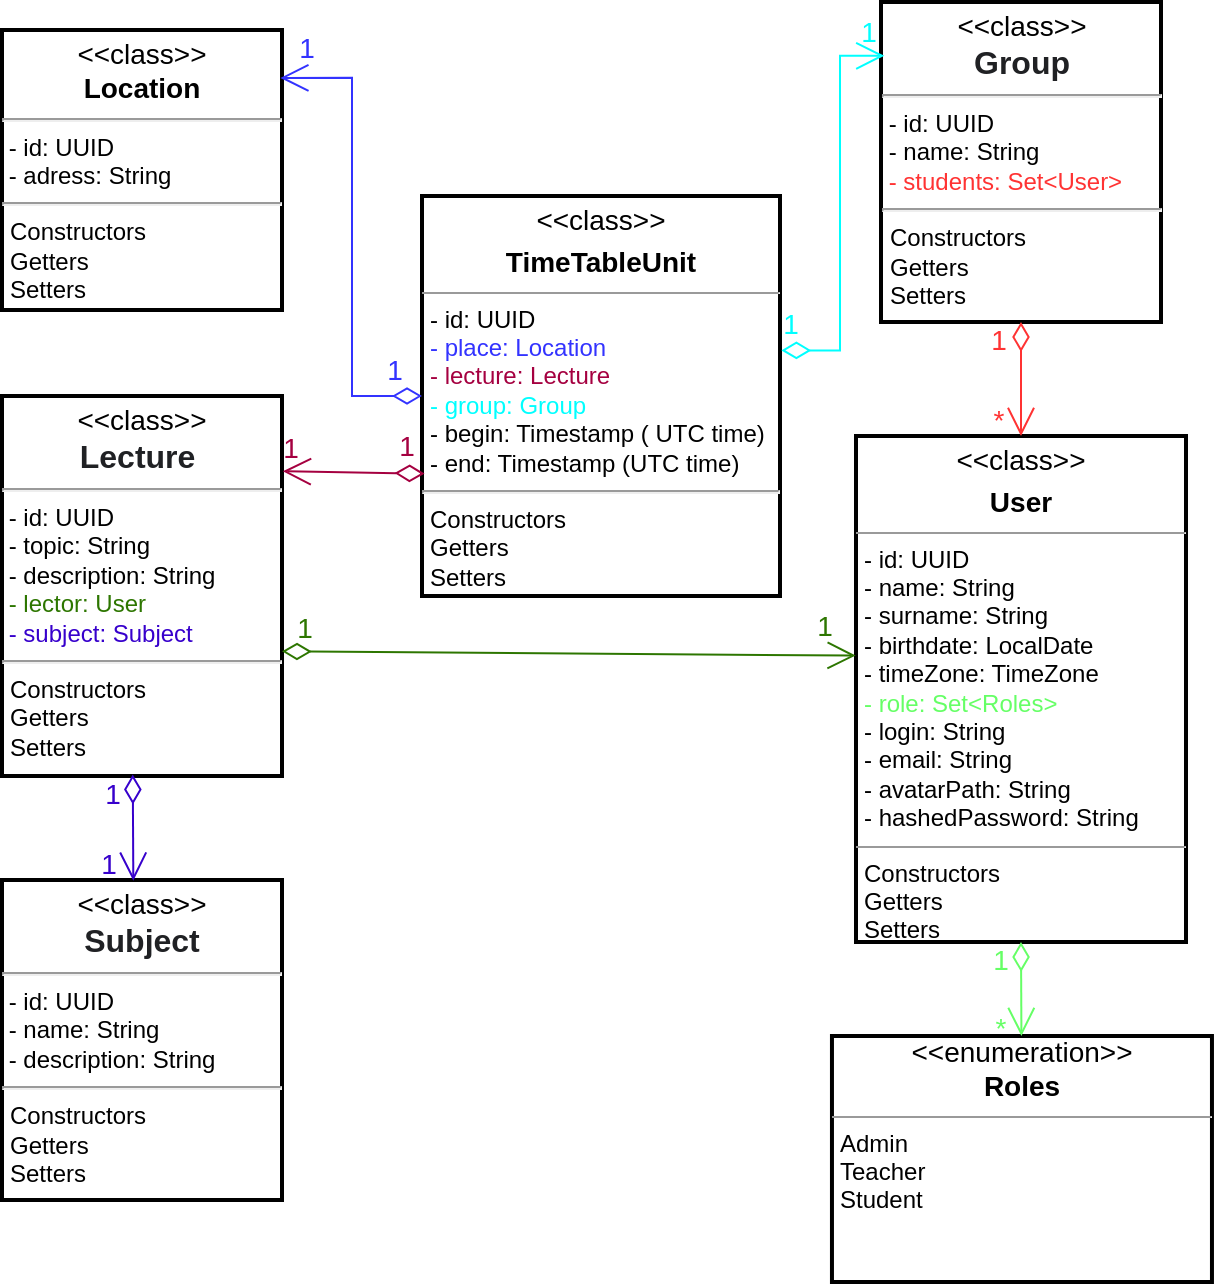 <mxfile version="15.5.4" type="embed"><diagram name="Page-1" id="c4acf3e9-155e-7222-9cf6-157b1a14988f"><mxGraphModel dx="994" dy="816" grid="1" gridSize="10" guides="1" tooltips="1" connect="1" arrows="1" fold="1" page="1" pageScale="1" pageWidth="1169" pageHeight="827" background="none" math="0" shadow="0"><root><mxCell id="0"/><mxCell id="1" parent="0"/><mxCell id="5d2195bd80daf111-12" value="&lt;p style=&quot;margin: 4px 0px 0px; text-align: center; font-size: 14px;&quot;&gt;&lt;font style=&quot;font-size: 14px;&quot;&gt;&amp;lt;&amp;lt;class&amp;gt;&amp;gt;&lt;/font&gt;&lt;/p&gt;&lt;p style=&quot;margin: 4px 0px 0px; text-align: center; font-size: 14px;&quot;&gt;&lt;b style=&quot;&quot;&gt;&lt;font style=&quot;font-size: 14px;&quot;&gt;User&lt;/font&gt;&lt;/b&gt;&lt;/p&gt;&lt;hr size=&quot;1&quot;&gt;&lt;p style=&quot;margin:0px;margin-left:4px;&quot;&gt;- id: UUID&lt;/p&gt;&lt;p style=&quot;margin:0px;margin-left:4px;&quot;&gt;- name: String&lt;br&gt;- surname: String&lt;/p&gt;&lt;p style=&quot;margin:0px;margin-left:4px;&quot;&gt;- birthdate:&amp;nbsp;LocalDate&lt;/p&gt;&lt;p style=&quot;margin:0px;margin-left:4px;&quot;&gt;- timeZone: TimeZone&amp;nbsp;&lt;/p&gt;&lt;p style=&quot;margin: 0px 0px 0px 4px;&quot;&gt;&lt;font color=&quot;#66ff66&quot;&gt;- role: Set&amp;lt;Roles&amp;gt;&lt;/font&gt;&lt;/p&gt;&lt;p style=&quot;margin:0px;margin-left:4px;&quot;&gt;- login: String&lt;/p&gt;&lt;p style=&quot;margin:0px;margin-left:4px;&quot;&gt;- email: String&lt;/p&gt;&lt;p style=&quot;margin:0px;margin-left:4px;&quot;&gt;- avatarPath: String&lt;/p&gt;&lt;p style=&quot;margin:0px;margin-left:4px;&quot;&gt;- hashedPassword: String&lt;/p&gt;&lt;hr size=&quot;1&quot;&gt;&lt;p style=&quot;margin:0px;margin-left:4px;&quot;&gt;Constructors&lt;/p&gt;&lt;p style=&quot;margin:0px;margin-left:4px;&quot;&gt;Getters&lt;/p&gt;&lt;p style=&quot;margin:0px;margin-left:4px;&quot;&gt;Setters&lt;/p&gt;" style="verticalAlign=top;align=left;overflow=fill;fontSize=12;fontFamily=Helvetica;html=1;rounded=0;shadow=0;comic=0;labelBackgroundColor=none;strokeWidth=2;" parent="1" vertex="1"><mxGeometry x="717" y="327" width="165" height="253" as="geometry"/></mxCell><mxCell id="tCqR7feV3Yc1K0IRLcwg-5" value="&lt;pre style=&quot;text-align: center; margin-top: 0px; margin-bottom: calc(var(--s-prose-spacing) + 0.4em); padding: var(--su12); border: 0px; font-variant-numeric: inherit; font-variant-east-asian: inherit; font-stretch: inherit; line-height: var(--lh-md); font-family: var(--ff-mono); vertical-align: baseline; box-sizing: inherit; width: auto; max-height: 600px; overflow: auto; background-color: var(--highlight-bg); border-radius: var(--br-md); overflow-wrap: normal; color: var(--highlight-color); position: relative; font-size: 14px;&quot;&gt;&lt;code style=&quot;margin: 0px; padding: 0px; border: 0px; font-style: inherit; font-variant: inherit; font-weight: inherit; font-stretch: inherit; line-height: inherit; font-family: var(--ff-mono); vertical-align: baseline; box-sizing: inherit; background-color: transparent; color: var(--black-800); border-radius: 0px;&quot;&gt;&lt;font style=&quot;font-size: 14px;&quot;&gt;&amp;lt;&amp;lt;enumeration&amp;gt;&amp;gt;&lt;/font&gt;&lt;/code&gt;&lt;/pre&gt;&lt;pre style=&quot;text-align: center; margin-top: 0px; margin-bottom: calc(var(--s-prose-spacing) + 0.4em); padding: var(--su12); border: 0px; font-variant-numeric: inherit; font-variant-east-asian: inherit; font-stretch: inherit; line-height: var(--lh-md); font-family: var(--ff-mono); vertical-align: baseline; box-sizing: inherit; width: auto; max-height: 600px; overflow: auto; background-color: var(--highlight-bg); border-radius: var(--br-md); overflow-wrap: normal; color: var(--highlight-color); position: relative; font-size: 14px;&quot;&gt;&lt;code style=&quot;margin: 0px; padding: 0px; border: 0px; font-style: inherit; font-variant: inherit; font-stretch: inherit; line-height: inherit; font-family: var(--ff-mono); vertical-align: baseline; box-sizing: inherit; background-color: transparent; color: var(--black-800); border-radius: 0px;&quot;&gt;&lt;b style=&quot;&quot;&gt;&lt;font style=&quot;font-size: 14px;&quot;&gt;Roles&lt;/font&gt;&lt;/b&gt;&lt;/code&gt;&lt;/pre&gt;&lt;hr size=&quot;1&quot;&gt;&lt;p style=&quot;margin:0px;margin-left:4px;&quot;&gt;&lt;/p&gt;&lt;p style=&quot;margin:0px;margin-left:4px;&quot;&gt;Admin&lt;/p&gt;&lt;p style=&quot;margin:0px;margin-left:4px;&quot;&gt;Teacher&lt;/p&gt;&lt;p style=&quot;margin:0px;margin-left:4px;&quot;&gt;Student&lt;/p&gt;" style="verticalAlign=top;align=left;overflow=fill;fontSize=12;fontFamily=Helvetica;html=1;rounded=0;shadow=0;comic=0;labelBackgroundColor=none;strokeWidth=2;strokeColor=#000000;" parent="1" vertex="1"><mxGeometry x="704.98" y="627" width="190" height="123" as="geometry"/></mxCell><mxCell id="tCqR7feV3Yc1K0IRLcwg-9" value="&lt;p style=&quot;margin: 4px 0px 0px; text-align: center; font-size: 14px;&quot;&gt;&lt;font style=&quot;font-size: 14px;&quot;&gt;&amp;lt;&amp;lt;class&amp;gt;&amp;gt;&lt;/font&gt;&lt;/p&gt;&lt;div style=&quot;text-align: center;&quot;&gt;&lt;span style=&quot;background-color: initial; font-size: 14px;&quot;&gt;&lt;b&gt;Location&lt;/b&gt;&lt;/span&gt;&lt;/div&gt;&lt;hr&gt;&amp;nbsp;- id: UUID&lt;br&gt;&lt;span style=&quot;background-color: initial;&quot;&gt;&amp;nbsp;- adress: String&lt;/span&gt;&lt;br&gt;&lt;hr&gt;&lt;p style=&quot;margin:0px;margin-left:4px;&quot;&gt;&lt;/p&gt;&lt;p style=&quot;margin:0px;margin-left:4px;&quot;&gt;Constructors&lt;/p&gt;&lt;p style=&quot;margin:0px;margin-left:4px;&quot;&gt;Getters&lt;/p&gt;&lt;p style=&quot;margin:0px;margin-left:4px;&quot;&gt;Setters&lt;/p&gt;" style="verticalAlign=top;align=left;overflow=fill;fontSize=12;fontFamily=Helvetica;html=1;rounded=0;shadow=0;comic=0;labelBackgroundColor=none;strokeWidth=2;" parent="1" vertex="1"><mxGeometry x="290" y="124" width="140" height="140" as="geometry"/></mxCell><mxCell id="tCqR7feV3Yc1K0IRLcwg-10" value="&lt;p style=&quot;margin: 4px 0px 0px; text-align: center; font-size: 14px;&quot;&gt;&lt;font style=&quot;font-size: 14px;&quot;&gt;&amp;lt;&amp;lt;class&amp;gt;&amp;gt;&lt;/font&gt;&lt;/p&gt;&lt;div style=&quot;text-align: center;&quot;&gt;&lt;span style=&quot;color: rgb(32, 33, 36); font-family: arial, sans-serif; font-size: 16px; text-align: start; background-color: rgb(255, 255, 255);&quot;&gt;&lt;b&gt;Lecture&amp;nbsp;&lt;/b&gt;&lt;/span&gt;&lt;br&gt;&lt;/div&gt;&lt;hr&gt;&amp;nbsp;- id: UUID&lt;br&gt;&lt;span style=&quot;background-color: initial;&quot;&gt;&amp;nbsp;- topic: String&lt;br&gt;&lt;/span&gt;&amp;nbsp;- description: String&lt;br&gt;&amp;nbsp;&lt;font color=&quot;#2d7600&quot;&gt;- lector: User&lt;/font&gt;&lt;br&gt;&amp;nbsp;&lt;font color=&quot;#3700cc&quot;&gt;- subject: Subject&lt;/font&gt;&lt;br&gt;&lt;hr&gt;&lt;p style=&quot;margin:0px;margin-left:4px;&quot;&gt;&lt;/p&gt;&lt;p style=&quot;margin:0px;margin-left:4px;&quot;&gt;Constructors&lt;/p&gt;&lt;p style=&quot;margin:0px;margin-left:4px;&quot;&gt;Getters&lt;/p&gt;&lt;p style=&quot;margin:0px;margin-left:4px;&quot;&gt;Setters&lt;/p&gt;" style="verticalAlign=top;align=left;overflow=fill;fontSize=12;fontFamily=Helvetica;html=1;rounded=0;shadow=0;comic=0;labelBackgroundColor=none;strokeWidth=2;" parent="1" vertex="1"><mxGeometry x="290" y="307" width="140" height="190" as="geometry"/></mxCell><mxCell id="tCqR7feV3Yc1K0IRLcwg-11" value="&lt;p style=&quot;margin: 4px 0px 0px; text-align: center; font-size: 14px;&quot;&gt;&lt;font style=&quot;font-size: 14px;&quot;&gt;&amp;lt;&amp;lt;class&amp;gt;&amp;gt;&lt;/font&gt;&lt;/p&gt;&lt;div style=&quot;text-align: center;&quot;&gt;&lt;span style=&quot;color: rgb(32, 33, 36); font-family: arial, sans-serif; font-size: 16px; text-align: start; background-color: rgb(255, 255, 255);&quot;&gt;&lt;b&gt;Subject&lt;/b&gt;&lt;/span&gt;&lt;br&gt;&lt;/div&gt;&lt;hr&gt;&amp;nbsp;- id: UUID&lt;br&gt;&lt;span style=&quot;background-color: initial;&quot;&gt;&amp;nbsp;- name: String&lt;br&gt;&lt;/span&gt;&amp;nbsp;- description: String&lt;br&gt;&lt;hr&gt;&lt;p style=&quot;margin:0px;margin-left:4px;&quot;&gt;&lt;/p&gt;&lt;p style=&quot;margin:0px;margin-left:4px;&quot;&gt;Constructors&lt;/p&gt;&lt;p style=&quot;margin:0px;margin-left:4px;&quot;&gt;Getters&lt;/p&gt;&lt;p style=&quot;margin:0px;margin-left:4px;&quot;&gt;Setters&lt;/p&gt;" style="verticalAlign=top;align=left;overflow=fill;fontSize=12;fontFamily=Helvetica;html=1;rounded=0;shadow=0;comic=0;labelBackgroundColor=none;strokeWidth=2;" parent="1" vertex="1"><mxGeometry x="290" y="549" width="140" height="160" as="geometry"/></mxCell><mxCell id="tCqR7feV3Yc1K0IRLcwg-12" value="&lt;p style=&quot;margin: 4px 0px 0px; text-align: center; font-size: 14px;&quot;&gt;&lt;font style=&quot;font-size: 14px;&quot;&gt;&amp;lt;&amp;lt;class&amp;gt;&amp;gt;&lt;/font&gt;&lt;/p&gt;&lt;div style=&quot;text-align: center;&quot;&gt;&lt;font face=&quot;arial, sans-serif&quot; color=&quot;#202124&quot;&gt;&lt;span style=&quot;font-size: 16px; background-color: rgb(255, 255, 255);&quot;&gt;&lt;b&gt;Group&lt;/b&gt;&lt;/span&gt;&lt;/font&gt;&lt;/div&gt;&lt;hr&gt;&amp;nbsp;- id: UUID&lt;br&gt;&lt;span style=&quot;background-color: initial;&quot;&gt;&amp;nbsp;- name: String&lt;br&gt;&lt;/span&gt;&amp;nbsp;&lt;font color=&quot;#ff3333&quot;&gt;- students: Set&amp;lt;User&amp;gt;&lt;/font&gt;&lt;br&gt;&lt;hr&gt;&lt;p style=&quot;margin:0px;margin-left:4px;&quot;&gt;&lt;/p&gt;&lt;p style=&quot;margin:0px;margin-left:4px;&quot;&gt;Constructors&lt;/p&gt;&lt;p style=&quot;margin:0px;margin-left:4px;&quot;&gt;Getters&lt;/p&gt;&lt;p style=&quot;margin:0px;margin-left:4px;&quot;&gt;Setters&lt;/p&gt;" style="verticalAlign=top;align=left;overflow=fill;fontSize=12;fontFamily=Helvetica;html=1;rounded=0;shadow=0;comic=0;labelBackgroundColor=none;strokeWidth=2;" parent="1" vertex="1"><mxGeometry x="729.5" y="110" width="140" height="160" as="geometry"/></mxCell><mxCell id="tCqR7feV3Yc1K0IRLcwg-18" value="&lt;p style=&quot;margin: 4px 0px 0px; text-align: center; font-size: 14px;&quot;&gt;&lt;font style=&quot;font-size: 14px;&quot;&gt;&amp;lt;&amp;lt;class&amp;gt;&amp;gt;&lt;/font&gt;&lt;/p&gt;&lt;p style=&quot;margin: 4px 0px 0px; text-align: center; font-size: 14px;&quot;&gt;&lt;b&gt;TimeTableUnit&lt;/b&gt;&lt;/p&gt;&lt;hr size=&quot;1&quot;&gt;&lt;p style=&quot;margin:0px;margin-left:4px;&quot;&gt;- id: UUID&lt;/p&gt;&lt;p style=&quot;margin:0px;margin-left:4px;&quot;&gt;&lt;font color=&quot;#3333ff&quot;&gt;- place: Location&lt;/font&gt;&lt;br&gt;&lt;font color=&quot;#a50040&quot;&gt;- lecture: Lecture&lt;/font&gt;&lt;/p&gt;&lt;p style=&quot;margin:0px;margin-left:4px;&quot;&gt;&lt;font color=&quot;#00ffff&quot;&gt;- group:&amp;nbsp;Group&lt;/font&gt;&lt;/p&gt;&lt;p style=&quot;margin:0px;margin-left:4px;&quot;&gt;&lt;span style=&quot;background-color: initial;&quot;&gt;- begin: Timestamp ( UTC time)&lt;/span&gt;&lt;br&gt;&lt;/p&gt;&lt;p style=&quot;margin:0px;margin-left:4px;&quot;&gt;&lt;span style=&quot;background-color: initial;&quot;&gt;- end: Timestamp (UTC time)&lt;/span&gt;&lt;br&gt;&lt;/p&gt;&lt;hr&gt;&lt;p style=&quot;margin:0px;margin-left:4px;&quot;&gt;&lt;/p&gt;&lt;p style=&quot;margin:0px;margin-left:4px;&quot;&gt;Constructors&lt;/p&gt;&lt;p style=&quot;margin:0px;margin-left:4px;&quot;&gt;Getters&lt;/p&gt;&lt;p style=&quot;margin:0px;margin-left:4px;&quot;&gt;Setters&lt;/p&gt;" style="verticalAlign=top;align=left;overflow=fill;fontSize=12;fontFamily=Helvetica;html=1;rounded=0;shadow=0;comic=0;labelBackgroundColor=none;strokeWidth=2;" parent="1" vertex="1"><mxGeometry x="500" y="207" width="179" height="200" as="geometry"/></mxCell><mxCell id="tCqR7feV3Yc1K0IRLcwg-39" value="" style="rounded=0;orthogonalLoop=1;jettySize=auto;html=1;fontSize=14;startArrow=diamondThin;startFill=0;strokeColor=#66FF66;endSize=12;startSize=12;exitX=0.5;exitY=1;exitDx=0;exitDy=0;endArrow=open;endFill=0;" parent="1" source="5d2195bd80daf111-12" target="tCqR7feV3Yc1K0IRLcwg-5" edge="1"><mxGeometry relative="1" as="geometry"><mxPoint x="897" y="480" as="sourcePoint"/><mxPoint x="799.5" y="350" as="targetPoint"/></mxGeometry></mxCell><mxCell id="tCqR7feV3Yc1K0IRLcwg-41" value="*" style="edgeLabel;html=1;align=center;verticalAlign=middle;resizable=0;points=[];fontSize=14;fontColor=#66FF66;labelBackgroundColor=none;rounded=0;" parent="tCqR7feV3Yc1K0IRLcwg-39" vertex="1" connectable="0"><mxGeometry relative="1" as="geometry"><mxPoint x="-11" y="19" as="offset"/></mxGeometry></mxCell><mxCell id="tCqR7feV3Yc1K0IRLcwg-40" value="1" style="edgeLabel;html=1;align=center;verticalAlign=middle;resizable=0;points=[];fontSize=14;fontColor=#66FF66;container=1;labelBackgroundColor=none;rounded=0;" parent="tCqR7feV3Yc1K0IRLcwg-39" vertex="1" connectable="0"><mxGeometry x="0.794" y="1" relative="1" as="geometry"><mxPoint x="-12" y="-33" as="offset"/></mxGeometry></mxCell><mxCell id="tCqR7feV3Yc1K0IRLcwg-45" value="" style="rounded=0;orthogonalLoop=1;jettySize=auto;html=1;fontSize=14;startArrow=diamondThin;startFill=0;strokeColor=#00FFFF;endSize=12;startSize=12;endArrow=open;endFill=0;exitX=1.004;exitY=0.386;exitDx=0;exitDy=0;exitPerimeter=0;entryX=0.012;entryY=0.168;entryDx=0;entryDy=0;edgeStyle=orthogonalEdgeStyle;fontColor=#99FFFF;entryPerimeter=0;" parent="1" source="tCqR7feV3Yc1K0IRLcwg-18" target="tCqR7feV3Yc1K0IRLcwg-12" edge="1"><mxGeometry relative="1" as="geometry"><mxPoint x="772.5" y="267" as="sourcePoint"/><mxPoint x="690" y="167" as="targetPoint"/><Array as="points"><mxPoint x="709" y="284"/><mxPoint x="709" y="137"/></Array></mxGeometry></mxCell><mxCell id="tCqR7feV3Yc1K0IRLcwg-46" value="1" style="edgeLabel;html=1;align=center;verticalAlign=middle;resizable=0;points=[];fontSize=14;fontColor=#00FFFF;labelBackgroundColor=none;rounded=0;" parent="tCqR7feV3Yc1K0IRLcwg-45" vertex="1" connectable="0"><mxGeometry x="0.794" y="1" relative="1" as="geometry"><mxPoint x="-27" y="135" as="offset"/></mxGeometry></mxCell><mxCell id="tCqR7feV3Yc1K0IRLcwg-47" value="1" style="edgeLabel;html=1;align=center;verticalAlign=middle;resizable=0;points=[];fontSize=14;fontColor=#00FFFF;labelBackgroundColor=none;rounded=0;" parent="tCqR7feV3Yc1K0IRLcwg-45" vertex="1" connectable="0"><mxGeometry x="0.794" y="1" relative="1" as="geometry"><mxPoint x="12" y="-11" as="offset"/></mxGeometry></mxCell><mxCell id="c7f3jUs5hBZ3THX55o8q-1" value="" style="rounded=0;orthogonalLoop=1;jettySize=auto;html=1;fontSize=14;startArrow=diamondThin;startFill=0;strokeColor=#3333FF;endSize=12;startSize=12;endArrow=open;endFill=0;entryX=0.994;entryY=0.171;entryDx=0;entryDy=0;edgeStyle=orthogonalEdgeStyle;fontColor=#99FFFF;entryPerimeter=0;" parent="1" source="tCqR7feV3Yc1K0IRLcwg-18" target="tCqR7feV3Yc1K0IRLcwg-9" edge="1"><mxGeometry relative="1" as="geometry"><mxPoint x="493.0" y="181.2" as="sourcePoint"/><mxPoint x="563.84" y="127.0" as="targetPoint"/></mxGeometry></mxCell><mxCell id="c7f3jUs5hBZ3THX55o8q-2" value="1" style="edgeLabel;html=1;align=center;verticalAlign=middle;resizable=0;points=[];fontSize=14;fontColor=#3333FF;labelBackgroundColor=none;rounded=0;" parent="c7f3jUs5hBZ3THX55o8q-1" vertex="1" connectable="0"><mxGeometry x="0.794" y="1" relative="1" as="geometry"><mxPoint x="33" y="145" as="offset"/></mxGeometry></mxCell><mxCell id="c7f3jUs5hBZ3THX55o8q-3" value="1" style="edgeLabel;html=1;align=center;verticalAlign=middle;resizable=0;points=[];fontSize=14;fontColor=#3333FF;labelBackgroundColor=none;rounded=0;" parent="c7f3jUs5hBZ3THX55o8q-1" vertex="1" connectable="0"><mxGeometry x="0.794" y="1" relative="1" as="geometry"><mxPoint x="-11" y="-16" as="offset"/></mxGeometry></mxCell><mxCell id="c7f3jUs5hBZ3THX55o8q-4" value="" style="rounded=0;orthogonalLoop=1;jettySize=auto;html=1;fontSize=14;startArrow=diamondThin;startFill=0;strokeColor=#3700CC;endSize=12;startSize=12;endArrow=open;endFill=0;fillColor=#6a00ff;entryX=0.469;entryY=0.002;entryDx=0;entryDy=0;entryPerimeter=0;exitX=0.467;exitY=0.996;exitDx=0;exitDy=0;exitPerimeter=0;" parent="1" source="tCqR7feV3Yc1K0IRLcwg-10" target="tCqR7feV3Yc1K0IRLcwg-11" edge="1"><mxGeometry relative="1" as="geometry"><mxPoint x="356" y="487" as="sourcePoint"/><mxPoint x="356" y="547" as="targetPoint"/></mxGeometry></mxCell><mxCell id="c7f3jUs5hBZ3THX55o8q-5" value="1" style="edgeLabel;html=1;align=center;verticalAlign=middle;resizable=0;points=[];fontSize=14;fontColor=#3700CC;labelBackgroundColor=none;rounded=0;" parent="c7f3jUs5hBZ3THX55o8q-4" vertex="1" connectable="0"><mxGeometry x="0.794" y="1" relative="1" as="geometry"><mxPoint x="-12" y="-38" as="offset"/></mxGeometry></mxCell><mxCell id="c7f3jUs5hBZ3THX55o8q-6" value="1" style="edgeLabel;html=1;align=center;verticalAlign=middle;resizable=0;points=[];fontSize=14;fontColor=#3700CC;labelBackgroundColor=none;rounded=0;" parent="c7f3jUs5hBZ3THX55o8q-4" vertex="1" connectable="0"><mxGeometry x="0.794" y="1" relative="1" as="geometry"><mxPoint x="-14" y="-3" as="offset"/></mxGeometry></mxCell><mxCell id="tCqR7feV3Yc1K0IRLcwg-15" value="" style="edgeStyle=orthogonalEdgeStyle;rounded=0;orthogonalLoop=1;jettySize=auto;html=1;fontSize=14;startArrow=diamondThin;startFill=0;strokeColor=#FF3333;endSize=12;startSize=12;endArrow=open;endFill=0;" parent="1" source="tCqR7feV3Yc1K0IRLcwg-12" target="5d2195bd80daf111-12" edge="1"><mxGeometry relative="1" as="geometry"><mxPoint x="772" y="300" as="sourcePoint"/><Array as="points"/></mxGeometry></mxCell><mxCell id="tCqR7feV3Yc1K0IRLcwg-17" value="1" style="edgeLabel;html=1;align=center;verticalAlign=middle;resizable=0;points=[];fontSize=14;fontColor=#FF3333;labelBackgroundColor=none;rounded=0;" parent="tCqR7feV3Yc1K0IRLcwg-15" vertex="1" connectable="0"><mxGeometry x="0.794" y="1" relative="1" as="geometry"><mxPoint x="-13" y="-42" as="offset"/></mxGeometry></mxCell><mxCell id="tCqR7feV3Yc1K0IRLcwg-19" value="*" style="edgeLabel;html=1;align=center;verticalAlign=middle;resizable=0;points=[];fontSize=14;fontColor=#FF3333;labelBackgroundColor=none;rounded=0;" parent="tCqR7feV3Yc1K0IRLcwg-15" vertex="1" connectable="0"><mxGeometry x="0.794" y="1" relative="1" as="geometry"><mxPoint x="-13" y="-2" as="offset"/></mxGeometry></mxCell><mxCell id="c7f3jUs5hBZ3THX55o8q-10" value="" style="rounded=0;orthogonalLoop=1;jettySize=auto;html=1;fontSize=14;startArrow=diamondThin;startFill=0;strokeColor=#A50040;endArrow=open;endFill=0;fontColor=#99FFFF;fillColor=#d80073;exitX=0.007;exitY=0.694;exitDx=0;exitDy=0;exitPerimeter=0;endSize=12;startSize=12;entryX=1.003;entryY=0.198;entryDx=0;entryDy=0;entryPerimeter=0;" parent="1" source="tCqR7feV3Yc1K0IRLcwg-18" target="tCqR7feV3Yc1K0IRLcwg-10" edge="1"><mxGeometry relative="1" as="geometry"><mxPoint x="503" y="317.029" as="sourcePoint"/><mxPoint x="470" y="347" as="targetPoint"/></mxGeometry></mxCell><mxCell id="c7f3jUs5hBZ3THX55o8q-11" value="1" style="edgeLabel;html=1;align=center;verticalAlign=middle;resizable=0;points=[];fontSize=14;fontColor=#A50040;labelBackgroundColor=none;rounded=0;" parent="c7f3jUs5hBZ3THX55o8q-10" vertex="1" connectable="0"><mxGeometry x="0.794" y="1" relative="1" as="geometry"><mxPoint x="54" y="-14" as="offset"/></mxGeometry></mxCell><mxCell id="c7f3jUs5hBZ3THX55o8q-12" value="1" style="edgeLabel;html=1;align=center;verticalAlign=middle;resizable=0;points=[];fontSize=14;fontColor=#A50040;labelBackgroundColor=none;rounded=0;" parent="c7f3jUs5hBZ3THX55o8q-10" vertex="1" connectable="0"><mxGeometry x="0.794" y="1" relative="1" as="geometry"><mxPoint x="-4" y="-13" as="offset"/></mxGeometry></mxCell><mxCell id="c7f3jUs5hBZ3THX55o8q-13" value="" style="rounded=0;orthogonalLoop=1;jettySize=auto;html=1;fontSize=14;startArrow=diamondThin;startFill=0;strokeColor=#2D7600;endArrow=open;endFill=0;fontColor=#99FFFF;fillColor=#60a917;endSize=12;startSize=12;entryX=-0.001;entryY=0.434;entryDx=0;entryDy=0;entryPerimeter=0;exitX=1;exitY=0.672;exitDx=0;exitDy=0;exitPerimeter=0;" parent="1" source="tCqR7feV3Yc1K0IRLcwg-10" target="5d2195bd80daf111-12" edge="1"><mxGeometry relative="1" as="geometry"><mxPoint x="431.54" y="435.56" as="sourcePoint"/><mxPoint x="715.68" y="435.25" as="targetPoint"/></mxGeometry></mxCell><mxCell id="c7f3jUs5hBZ3THX55o8q-14" value="1" style="edgeLabel;html=1;align=center;verticalAlign=middle;resizable=0;points=[];fontSize=14;fontColor=#2D7600;labelBackgroundColor=none;rounded=0;" parent="c7f3jUs5hBZ3THX55o8q-13" vertex="1" connectable="0"><mxGeometry x="0.794" y="1" relative="1" as="geometry"><mxPoint x="13" y="-14" as="offset"/></mxGeometry></mxCell><mxCell id="c7f3jUs5hBZ3THX55o8q-15" value="1" style="edgeLabel;html=1;align=center;verticalAlign=middle;resizable=0;points=[];fontSize=14;fontColor=#2D7600;labelBackgroundColor=none;rounded=0;" parent="c7f3jUs5hBZ3THX55o8q-13" vertex="1" connectable="0"><mxGeometry x="0.794" y="1" relative="1" as="geometry"><mxPoint x="-247" y="-13" as="offset"/></mxGeometry></mxCell></root></mxGraphModel></diagram></mxfile>